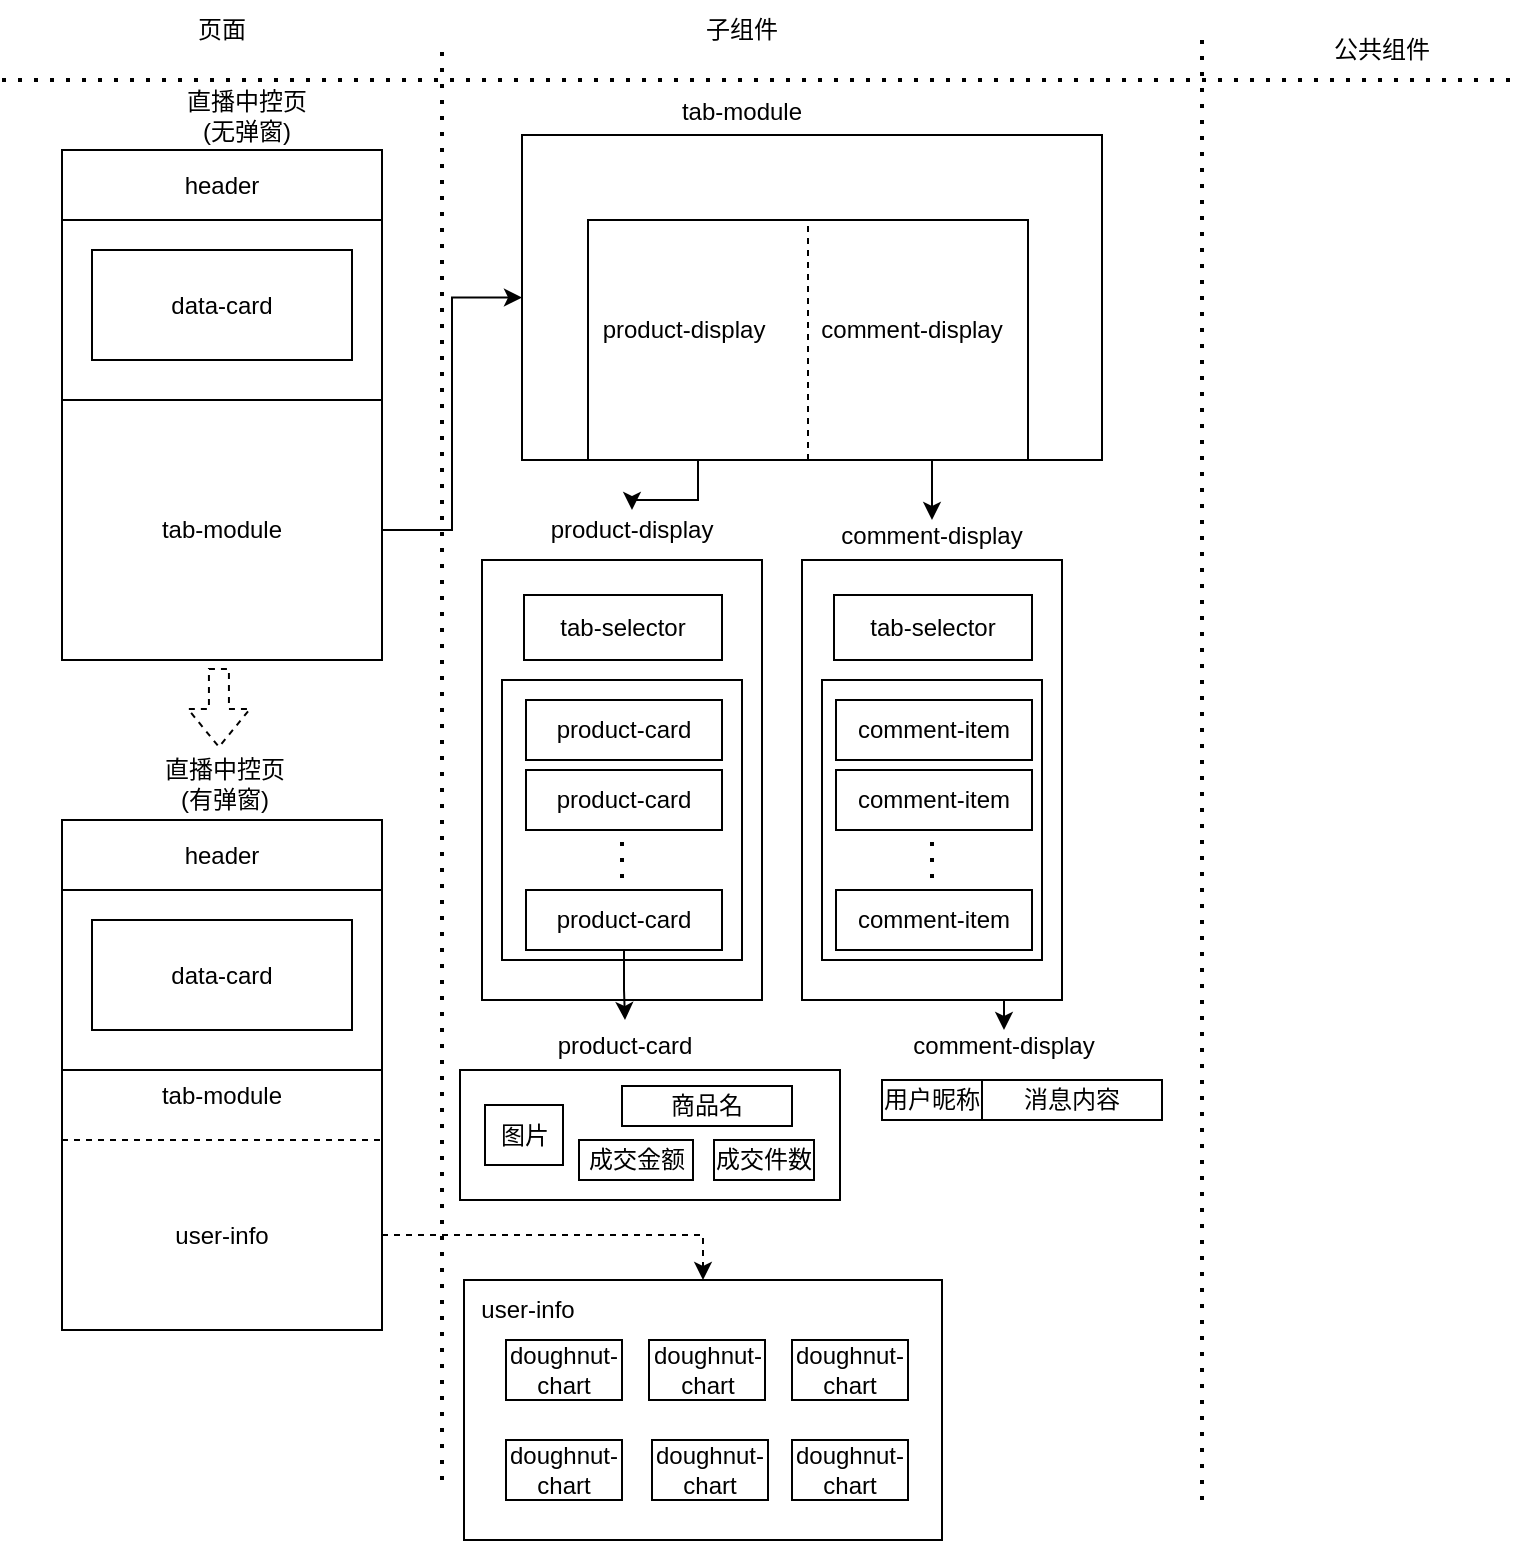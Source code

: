 <mxfile version="20.2.3" type="github" pages="2">
  <diagram id="TxUpOMJJKONMRMzJ9cgT" name="第 1 页">
    <mxGraphModel dx="1275" dy="721" grid="1" gridSize="10" guides="1" tooltips="1" connect="1" arrows="1" fold="1" page="1" pageScale="1" pageWidth="827" pageHeight="1169" math="0" shadow="0">
      <root>
        <mxCell id="0" />
        <mxCell id="1" parent="0" />
        <mxCell id="NUVWgExi74bJsqKRxpok-1" value="" style="endArrow=none;dashed=1;html=1;dashPattern=1 3;strokeWidth=2;rounded=0;" parent="1" edge="1">
          <mxGeometry width="50" height="50" relative="1" as="geometry">
            <mxPoint x="50" y="120" as="sourcePoint" />
            <mxPoint x="810" y="120" as="targetPoint" />
          </mxGeometry>
        </mxCell>
        <mxCell id="NUVWgExi74bJsqKRxpok-2" value="" style="rounded=0;whiteSpace=wrap;html=1;fillStyle=solid;fillColor=none;" parent="1" vertex="1">
          <mxGeometry x="80" y="155" width="160" height="255" as="geometry" />
        </mxCell>
        <mxCell id="NUVWgExi74bJsqKRxpok-4" value="header" style="rounded=0;whiteSpace=wrap;html=1;fillStyle=solid;fillColor=none;" parent="1" vertex="1">
          <mxGeometry x="80" y="155" width="160" height="35" as="geometry" />
        </mxCell>
        <mxCell id="NUVWgExi74bJsqKRxpok-6" value="data-card" style="rounded=0;whiteSpace=wrap;html=1;fillStyle=solid;fillColor=none;" parent="1" vertex="1">
          <mxGeometry x="95" y="205" width="130" height="55" as="geometry" />
        </mxCell>
        <mxCell id="NUVWgExi74bJsqKRxpok-74" style="edgeStyle=orthogonalEdgeStyle;rounded=0;orthogonalLoop=1;jettySize=auto;html=1;exitX=1;exitY=0.5;exitDx=0;exitDy=0;entryX=0;entryY=0.5;entryDx=0;entryDy=0;" parent="1" source="NUVWgExi74bJsqKRxpok-7" target="NUVWgExi74bJsqKRxpok-18" edge="1">
          <mxGeometry relative="1" as="geometry" />
        </mxCell>
        <mxCell id="NUVWgExi74bJsqKRxpok-7" value="tab-module" style="rounded=0;whiteSpace=wrap;html=1;fillStyle=solid;fillColor=none;" parent="1" vertex="1">
          <mxGeometry x="80" y="280" width="160" height="130" as="geometry" />
        </mxCell>
        <mxCell id="NUVWgExi74bJsqKRxpok-9" value="" style="endArrow=none;dashed=1;html=1;dashPattern=1 3;strokeWidth=2;rounded=0;" parent="1" edge="1">
          <mxGeometry width="50" height="50" relative="1" as="geometry">
            <mxPoint x="270" y="820" as="sourcePoint" />
            <mxPoint x="270" y="100" as="targetPoint" />
          </mxGeometry>
        </mxCell>
        <mxCell id="NUVWgExi74bJsqKRxpok-13" value="页面" style="text;html=1;strokeColor=none;fillColor=none;align=center;verticalAlign=middle;whiteSpace=wrap;rounded=0;fillStyle=solid;" parent="1" vertex="1">
          <mxGeometry x="130" y="80" width="60" height="30" as="geometry" />
        </mxCell>
        <mxCell id="NUVWgExi74bJsqKRxpok-16" value="子组件" style="text;html=1;strokeColor=none;fillColor=none;align=center;verticalAlign=middle;whiteSpace=wrap;rounded=0;fillStyle=solid;" parent="1" vertex="1">
          <mxGeometry x="390" y="80" width="60" height="30" as="geometry" />
        </mxCell>
        <mxCell id="NUVWgExi74bJsqKRxpok-17" value="" style="endArrow=none;dashed=1;html=1;dashPattern=1 3;strokeWidth=2;rounded=0;" parent="1" edge="1">
          <mxGeometry width="50" height="50" relative="1" as="geometry">
            <mxPoint x="650" y="830" as="sourcePoint" />
            <mxPoint x="650" y="100" as="targetPoint" />
          </mxGeometry>
        </mxCell>
        <mxCell id="NUVWgExi74bJsqKRxpok-18" value="" style="rounded=0;whiteSpace=wrap;html=1;fillStyle=solid;fillColor=none;" parent="1" vertex="1">
          <mxGeometry x="310" y="147.5" width="290" height="162.5" as="geometry" />
        </mxCell>
        <mxCell id="NUVWgExi74bJsqKRxpok-20" value="tab-module" style="text;html=1;strokeColor=none;fillColor=none;align=center;verticalAlign=middle;whiteSpace=wrap;rounded=0;fillStyle=solid;" parent="1" vertex="1">
          <mxGeometry x="385" y="125" width="70" height="22.5" as="geometry" />
        </mxCell>
        <mxCell id="NUVWgExi74bJsqKRxpok-64" style="edgeStyle=orthogonalEdgeStyle;rounded=0;orthogonalLoop=1;jettySize=auto;html=1;exitX=0.25;exitY=1;exitDx=0;exitDy=0;entryX=0.5;entryY=0;entryDx=0;entryDy=0;" parent="1" source="NUVWgExi74bJsqKRxpok-24" target="NUVWgExi74bJsqKRxpok-34" edge="1">
          <mxGeometry relative="1" as="geometry">
            <Array as="points">
              <mxPoint x="398" y="330" />
              <mxPoint x="365" y="330" />
            </Array>
          </mxGeometry>
        </mxCell>
        <mxCell id="NUVWgExi74bJsqKRxpok-65" style="edgeStyle=orthogonalEdgeStyle;rounded=0;orthogonalLoop=1;jettySize=auto;html=1;exitX=0.75;exitY=1;exitDx=0;exitDy=0;entryX=0.5;entryY=0;entryDx=0;entryDy=0;" parent="1" source="NUVWgExi74bJsqKRxpok-24" target="NUVWgExi74bJsqKRxpok-44" edge="1">
          <mxGeometry relative="1" as="geometry" />
        </mxCell>
        <mxCell id="NUVWgExi74bJsqKRxpok-24" value="" style="rounded=0;whiteSpace=wrap;html=1;fillStyle=solid;fillColor=none;" parent="1" vertex="1">
          <mxGeometry x="343" y="190" width="220" height="120" as="geometry" />
        </mxCell>
        <mxCell id="NUVWgExi74bJsqKRxpok-25" value="" style="endArrow=none;dashed=1;html=1;rounded=0;exitX=0.5;exitY=1;exitDx=0;exitDy=0;entryX=0.5;entryY=0;entryDx=0;entryDy=0;" parent="1" source="NUVWgExi74bJsqKRxpok-24" target="NUVWgExi74bJsqKRxpok-24" edge="1">
          <mxGeometry width="50" height="50" relative="1" as="geometry">
            <mxPoint x="380" y="240" as="sourcePoint" />
            <mxPoint x="430" y="220" as="targetPoint" />
          </mxGeometry>
        </mxCell>
        <mxCell id="NUVWgExi74bJsqKRxpok-28" value="product-display" style="text;html=1;strokeColor=none;fillColor=none;align=center;verticalAlign=middle;whiteSpace=wrap;rounded=0;fillStyle=solid;" parent="1" vertex="1">
          <mxGeometry x="349" y="230" width="84" height="30" as="geometry" />
        </mxCell>
        <mxCell id="NUVWgExi74bJsqKRxpok-29" value="comment-display" style="text;html=1;strokeColor=none;fillColor=none;align=center;verticalAlign=middle;whiteSpace=wrap;rounded=0;fillStyle=solid;" parent="1" vertex="1">
          <mxGeometry x="455" y="232.5" width="100" height="25" as="geometry" />
        </mxCell>
        <mxCell id="NUVWgExi74bJsqKRxpok-33" value="" style="rounded=0;whiteSpace=wrap;html=1;fillStyle=solid;fillColor=none;" parent="1" vertex="1">
          <mxGeometry x="290" y="360" width="140" height="220" as="geometry" />
        </mxCell>
        <mxCell id="NUVWgExi74bJsqKRxpok-34" value="product-display" style="text;html=1;strokeColor=none;fillColor=none;align=center;verticalAlign=middle;whiteSpace=wrap;rounded=0;fillStyle=solid;" parent="1" vertex="1">
          <mxGeometry x="322" y="335" width="86" height="20" as="geometry" />
        </mxCell>
        <mxCell id="NUVWgExi74bJsqKRxpok-35" value="tab-selector" style="rounded=0;whiteSpace=wrap;html=1;fillStyle=solid;fillColor=none;" parent="1" vertex="1">
          <mxGeometry x="311" y="377.5" width="99" height="32.5" as="geometry" />
        </mxCell>
        <mxCell id="NUVWgExi74bJsqKRxpok-36" value="" style="rounded=0;whiteSpace=wrap;html=1;fillStyle=solid;fillColor=none;" parent="1" vertex="1">
          <mxGeometry x="300" y="420" width="120" height="140" as="geometry" />
        </mxCell>
        <mxCell id="NUVWgExi74bJsqKRxpok-38" value="product-card" style="rounded=0;whiteSpace=wrap;html=1;fillStyle=solid;fillColor=none;" parent="1" vertex="1">
          <mxGeometry x="312" y="430" width="98" height="30" as="geometry" />
        </mxCell>
        <mxCell id="NUVWgExi74bJsqKRxpok-39" value="product-card" style="rounded=0;whiteSpace=wrap;html=1;fillStyle=solid;fillColor=none;" parent="1" vertex="1">
          <mxGeometry x="312" y="465" width="98" height="30" as="geometry" />
        </mxCell>
        <mxCell id="NUVWgExi74bJsqKRxpok-41" value="" style="endArrow=none;dashed=1;html=1;dashPattern=1 3;strokeWidth=2;rounded=0;" parent="1" edge="1">
          <mxGeometry width="50" height="50" relative="1" as="geometry">
            <mxPoint x="360" y="519" as="sourcePoint" />
            <mxPoint x="360" y="499" as="targetPoint" />
          </mxGeometry>
        </mxCell>
        <mxCell id="NUVWgExi74bJsqKRxpok-67" style="edgeStyle=orthogonalEdgeStyle;rounded=0;orthogonalLoop=1;jettySize=auto;html=1;exitX=0.5;exitY=1;exitDx=0;exitDy=0;" parent="1" source="NUVWgExi74bJsqKRxpok-42" target="NUVWgExi74bJsqKRxpok-53" edge="1">
          <mxGeometry relative="1" as="geometry" />
        </mxCell>
        <mxCell id="NUVWgExi74bJsqKRxpok-42" value="product-card" style="rounded=0;whiteSpace=wrap;html=1;fillStyle=solid;fillColor=none;" parent="1" vertex="1">
          <mxGeometry x="312" y="525" width="98" height="30" as="geometry" />
        </mxCell>
        <mxCell id="NUVWgExi74bJsqKRxpok-73" style="edgeStyle=orthogonalEdgeStyle;rounded=0;orthogonalLoop=1;jettySize=auto;html=1;exitX=0.5;exitY=1;exitDx=0;exitDy=0;entryX=0.5;entryY=0;entryDx=0;entryDy=0;" parent="1" source="NUVWgExi74bJsqKRxpok-43" target="NUVWgExi74bJsqKRxpok-59" edge="1">
          <mxGeometry relative="1" as="geometry" />
        </mxCell>
        <mxCell id="NUVWgExi74bJsqKRxpok-43" value="" style="rounded=0;whiteSpace=wrap;html=1;fillStyle=solid;fillColor=none;" parent="1" vertex="1">
          <mxGeometry x="450" y="360" width="130" height="220" as="geometry" />
        </mxCell>
        <mxCell id="NUVWgExi74bJsqKRxpok-44" value="comment-display" style="text;html=1;strokeColor=none;fillColor=none;align=center;verticalAlign=middle;whiteSpace=wrap;rounded=0;fillStyle=solid;" parent="1" vertex="1">
          <mxGeometry x="466" y="340" width="98" height="15" as="geometry" />
        </mxCell>
        <mxCell id="NUVWgExi74bJsqKRxpok-45" value="tab-selector" style="rounded=0;whiteSpace=wrap;html=1;fillStyle=solid;fillColor=none;" parent="1" vertex="1">
          <mxGeometry x="466" y="377.5" width="99" height="32.5" as="geometry" />
        </mxCell>
        <mxCell id="NUVWgExi74bJsqKRxpok-47" value="" style="rounded=0;whiteSpace=wrap;html=1;fillStyle=solid;fillColor=none;" parent="1" vertex="1">
          <mxGeometry x="460" y="420" width="110" height="140" as="geometry" />
        </mxCell>
        <mxCell id="NUVWgExi74bJsqKRxpok-48" value="comment-item" style="rounded=0;whiteSpace=wrap;html=1;fillStyle=solid;fillColor=none;" parent="1" vertex="1">
          <mxGeometry x="467" y="430" width="98" height="30" as="geometry" />
        </mxCell>
        <mxCell id="NUVWgExi74bJsqKRxpok-49" value="comment-item" style="rounded=0;whiteSpace=wrap;html=1;fillStyle=solid;fillColor=none;" parent="1" vertex="1">
          <mxGeometry x="467" y="465" width="98" height="30" as="geometry" />
        </mxCell>
        <mxCell id="NUVWgExi74bJsqKRxpok-50" value="" style="endArrow=none;dashed=1;html=1;dashPattern=1 3;strokeWidth=2;rounded=0;" parent="1" edge="1">
          <mxGeometry width="50" height="50" relative="1" as="geometry">
            <mxPoint x="515" y="519" as="sourcePoint" />
            <mxPoint x="515" y="499" as="targetPoint" />
          </mxGeometry>
        </mxCell>
        <mxCell id="NUVWgExi74bJsqKRxpok-51" value="comment-item" style="rounded=0;whiteSpace=wrap;html=1;fillStyle=solid;fillColor=none;" parent="1" vertex="1">
          <mxGeometry x="467" y="525" width="98" height="30" as="geometry" />
        </mxCell>
        <mxCell id="NUVWgExi74bJsqKRxpok-52" value="" style="rounded=0;whiteSpace=wrap;html=1;fillStyle=solid;fillColor=none;" parent="1" vertex="1">
          <mxGeometry x="279" y="615" width="190" height="65" as="geometry" />
        </mxCell>
        <mxCell id="NUVWgExi74bJsqKRxpok-53" value="product-card" style="text;html=1;strokeColor=none;fillColor=none;align=center;verticalAlign=middle;whiteSpace=wrap;rounded=0;fillStyle=solid;" parent="1" vertex="1">
          <mxGeometry x="322" y="590" width="79" height="25" as="geometry" />
        </mxCell>
        <mxCell id="NUVWgExi74bJsqKRxpok-55" value="图片" style="rounded=0;whiteSpace=wrap;html=1;fillStyle=solid;fillColor=none;" parent="1" vertex="1">
          <mxGeometry x="291.5" y="632.5" width="39" height="30" as="geometry" />
        </mxCell>
        <mxCell id="NUVWgExi74bJsqKRxpok-56" value="商品名" style="rounded=0;whiteSpace=wrap;html=1;fillStyle=solid;fillColor=none;" parent="1" vertex="1">
          <mxGeometry x="360" y="623" width="85" height="20" as="geometry" />
        </mxCell>
        <mxCell id="NUVWgExi74bJsqKRxpok-57" value="成交金额" style="rounded=0;whiteSpace=wrap;html=1;fillStyle=solid;fillColor=none;" parent="1" vertex="1">
          <mxGeometry x="338.5" y="650" width="57" height="20" as="geometry" />
        </mxCell>
        <mxCell id="NUVWgExi74bJsqKRxpok-58" value="成交件数" style="rounded=0;whiteSpace=wrap;html=1;fillStyle=solid;fillColor=none;" parent="1" vertex="1">
          <mxGeometry x="406" y="650" width="50" height="20" as="geometry" />
        </mxCell>
        <mxCell id="NUVWgExi74bJsqKRxpok-59" value="comment-display" style="text;html=1;strokeColor=none;fillColor=none;align=center;verticalAlign=middle;whiteSpace=wrap;rounded=0;fillStyle=solid;" parent="1" vertex="1">
          <mxGeometry x="502" y="595" width="98" height="15" as="geometry" />
        </mxCell>
        <mxCell id="NUVWgExi74bJsqKRxpok-60" value="消息内容" style="rounded=0;whiteSpace=wrap;html=1;fillStyle=solid;fillColor=none;" parent="1" vertex="1">
          <mxGeometry x="540" y="620" width="90" height="20" as="geometry" />
        </mxCell>
        <mxCell id="NUVWgExi74bJsqKRxpok-61" value="用户昵称" style="rounded=0;whiteSpace=wrap;html=1;fillStyle=solid;fillColor=none;" parent="1" vertex="1">
          <mxGeometry x="490" y="620" width="50" height="20" as="geometry" />
        </mxCell>
        <mxCell id="NUVWgExi74bJsqKRxpok-76" value="公共组件" style="text;html=1;strokeColor=none;fillColor=none;align=center;verticalAlign=middle;whiteSpace=wrap;rounded=0;fillStyle=solid;" parent="1" vertex="1">
          <mxGeometry x="710" y="90" width="60" height="30" as="geometry" />
        </mxCell>
        <mxCell id="NUVWgExi74bJsqKRxpok-77" value="" style="shape=flexArrow;endArrow=classic;html=1;rounded=0;dashed=1;" parent="1" edge="1">
          <mxGeometry width="50" height="50" relative="1" as="geometry">
            <mxPoint x="158.47" y="414" as="sourcePoint" />
            <mxPoint x="158.47" y="454" as="targetPoint" />
          </mxGeometry>
        </mxCell>
        <mxCell id="NUVWgExi74bJsqKRxpok-78" value="" style="rounded=0;whiteSpace=wrap;html=1;fillStyle=solid;fillColor=none;" parent="1" vertex="1">
          <mxGeometry x="80" y="490" width="160" height="255" as="geometry" />
        </mxCell>
        <mxCell id="NUVWgExi74bJsqKRxpok-79" value="header" style="rounded=0;whiteSpace=wrap;html=1;fillStyle=solid;fillColor=none;" parent="1" vertex="1">
          <mxGeometry x="80" y="490" width="160" height="35" as="geometry" />
        </mxCell>
        <mxCell id="NUVWgExi74bJsqKRxpok-80" value="data-card" style="rounded=0;whiteSpace=wrap;html=1;fillStyle=solid;fillColor=none;" parent="1" vertex="1">
          <mxGeometry x="95" y="540" width="130" height="55" as="geometry" />
        </mxCell>
        <mxCell id="NUVWgExi74bJsqKRxpok-81" value="" style="rounded=0;whiteSpace=wrap;html=1;fillStyle=solid;fillColor=none;" parent="1" vertex="1">
          <mxGeometry x="80" y="615" width="160" height="130" as="geometry" />
        </mxCell>
        <mxCell id="NUVWgExi74bJsqKRxpok-82" value="tab-module" style="text;html=1;strokeColor=none;fillColor=none;align=center;verticalAlign=middle;whiteSpace=wrap;rounded=0;fillStyle=solid;" parent="1" vertex="1">
          <mxGeometry x="125" y="615" width="70" height="25" as="geometry" />
        </mxCell>
        <mxCell id="NUVWgExi74bJsqKRxpok-102" style="edgeStyle=orthogonalEdgeStyle;rounded=0;orthogonalLoop=1;jettySize=auto;html=1;entryX=0.5;entryY=0;entryDx=0;entryDy=0;dashed=1;" parent="1" source="NUVWgExi74bJsqKRxpok-86" target="NUVWgExi74bJsqKRxpok-90" edge="1">
          <mxGeometry relative="1" as="geometry" />
        </mxCell>
        <mxCell id="NUVWgExi74bJsqKRxpok-86" value="user-info" style="rounded=0;whiteSpace=wrap;html=1;fillStyle=solid;fillColor=none;dashed=1;" parent="1" vertex="1">
          <mxGeometry x="80" y="650" width="160" height="95" as="geometry" />
        </mxCell>
        <mxCell id="NUVWgExi74bJsqKRxpok-87" value="直播中控页&lt;br&gt;(无弹窗)" style="text;html=1;strokeColor=none;fillColor=none;align=center;verticalAlign=middle;whiteSpace=wrap;rounded=0;dashed=1;fillStyle=solid;" parent="1" vertex="1">
          <mxGeometry x="125" y="125" width="95" height="25" as="geometry" />
        </mxCell>
        <mxCell id="NUVWgExi74bJsqKRxpok-88" value="直播中控页&lt;br&gt;(有弹窗)" style="text;html=1;strokeColor=none;fillColor=none;align=center;verticalAlign=middle;whiteSpace=wrap;rounded=0;dashed=1;fillStyle=solid;" parent="1" vertex="1">
          <mxGeometry x="113.5" y="459" width="95" height="25" as="geometry" />
        </mxCell>
        <mxCell id="NUVWgExi74bJsqKRxpok-90" value="" style="rounded=0;whiteSpace=wrap;html=1;fillStyle=solid;fillColor=none;" parent="1" vertex="1">
          <mxGeometry x="281" y="720" width="239" height="130" as="geometry" />
        </mxCell>
        <mxCell id="NUVWgExi74bJsqKRxpok-94" value="user-info" style="text;html=1;strokeColor=none;fillColor=none;align=center;verticalAlign=middle;whiteSpace=wrap;rounded=0;fillStyle=solid;" parent="1" vertex="1">
          <mxGeometry x="283" y="720" width="60" height="30" as="geometry" />
        </mxCell>
        <mxCell id="NUVWgExi74bJsqKRxpok-96" value="doughnut-chart" style="rounded=0;whiteSpace=wrap;html=1;fillStyle=solid;fillColor=none;" parent="1" vertex="1">
          <mxGeometry x="302" y="750" width="58" height="30" as="geometry" />
        </mxCell>
        <mxCell id="NUVWgExi74bJsqKRxpok-97" value="doughnut-chart" style="rounded=0;whiteSpace=wrap;html=1;fillStyle=solid;fillColor=none;" parent="1" vertex="1">
          <mxGeometry x="373.5" y="750" width="58" height="30" as="geometry" />
        </mxCell>
        <mxCell id="NUVWgExi74bJsqKRxpok-98" value="doughnut-chart" style="rounded=0;whiteSpace=wrap;html=1;fillStyle=solid;fillColor=none;" parent="1" vertex="1">
          <mxGeometry x="302" y="800" width="58" height="30" as="geometry" />
        </mxCell>
        <mxCell id="NUVWgExi74bJsqKRxpok-99" value="doughnut-chart" style="rounded=0;whiteSpace=wrap;html=1;fillStyle=solid;fillColor=none;" parent="1" vertex="1">
          <mxGeometry x="375" y="800" width="58" height="30" as="geometry" />
        </mxCell>
        <mxCell id="NUVWgExi74bJsqKRxpok-100" value="doughnut-chart" style="rounded=0;whiteSpace=wrap;html=1;fillStyle=solid;fillColor=none;" parent="1" vertex="1">
          <mxGeometry x="445" y="750" width="58" height="30" as="geometry" />
        </mxCell>
        <mxCell id="NUVWgExi74bJsqKRxpok-101" value="doughnut-chart" style="rounded=0;whiteSpace=wrap;html=1;fillStyle=solid;fillColor=none;" parent="1" vertex="1">
          <mxGeometry x="445" y="800" width="58" height="30" as="geometry" />
        </mxCell>
      </root>
    </mxGraphModel>
  </diagram>
  <diagram id="VGAMLGy2pDshRPO5VxWp" name="第 2 页">
    <mxGraphModel dx="1214" dy="687" grid="1" gridSize="6" guides="1" tooltips="1" connect="1" arrows="1" fold="1" page="1" pageScale="1" pageWidth="827" pageHeight="1169" math="0" shadow="0">
      <root>
        <mxCell id="0" />
        <mxCell id="1" parent="0" />
        <mxCell id="jlSKy80MWfQZGo_qz9iX-1" value="No-Data&lt;br&gt;(未开播)" style="rounded=0;whiteSpace=wrap;html=1;" vertex="1" parent="1">
          <mxGeometry x="24" y="38" width="141" height="197" as="geometry" />
        </mxCell>
        <mxCell id="jlSKy80MWfQZGo_qz9iX-2" value="No-Data&lt;br&gt;(无对应类型评论)" style="rounded=0;whiteSpace=wrap;html=1;" vertex="1" parent="1">
          <mxGeometry x="194" y="38" width="137" height="198" as="geometry" />
        </mxCell>
        <mxCell id="jlSKy80MWfQZGo_qz9iX-3" value="tab1" style="rounded=0;whiteSpace=wrap;html=1;fillColor=#dae8fc;strokeColor=#6c8ebf;" vertex="1" parent="1">
          <mxGeometry x="200" y="53" width="35" height="16" as="geometry" />
        </mxCell>
        <mxCell id="jlSKy80MWfQZGo_qz9iX-4" value="tab2" style="rounded=0;whiteSpace=wrap;html=1;" vertex="1" parent="1">
          <mxGeometry x="240" y="53" width="35" height="16" as="geometry" />
        </mxCell>
        <mxCell id="jlSKy80MWfQZGo_qz9iX-5" value="tab3" style="rounded=0;whiteSpace=wrap;html=1;" vertex="1" parent="1">
          <mxGeometry x="280" y="53" width="35" height="16" as="geometry" />
        </mxCell>
        <mxCell id="jlSKy80MWfQZGo_qz9iX-7" value="" style="rounded=0;whiteSpace=wrap;html=1;" vertex="1" parent="1">
          <mxGeometry x="352" y="38" width="141" height="198" as="geometry" />
        </mxCell>
        <mxCell id="jlSKy80MWfQZGo_qz9iX-8" value="tab1" style="rounded=0;whiteSpace=wrap;html=1;fillColor=#dae8fc;strokeColor=#6c8ebf;" vertex="1" parent="1">
          <mxGeometry x="358" y="53" width="35" height="16" as="geometry" />
        </mxCell>
        <mxCell id="jlSKy80MWfQZGo_qz9iX-9" value="tab2" style="rounded=0;whiteSpace=wrap;html=1;" vertex="1" parent="1">
          <mxGeometry x="398" y="53" width="35" height="16" as="geometry" />
        </mxCell>
        <mxCell id="jlSKy80MWfQZGo_qz9iX-10" value="tab3" style="rounded=0;whiteSpace=wrap;html=1;" vertex="1" parent="1">
          <mxGeometry x="438" y="53" width="35" height="16" as="geometry" />
        </mxCell>
        <mxCell id="jlSKy80MWfQZGo_qz9iX-11" value="commentItem_1" style="rounded=0;whiteSpace=wrap;html=1;" vertex="1" parent="1">
          <mxGeometry x="362" y="77" width="118" height="21" as="geometry" />
        </mxCell>
        <mxCell id="jlSKy80MWfQZGo_qz9iX-12" value="commentItem_2" style="rounded=0;whiteSpace=wrap;html=1;" vertex="1" parent="1">
          <mxGeometry x="362" y="108" width="118" height="21" as="geometry" />
        </mxCell>
        <mxCell id="jlSKy80MWfQZGo_qz9iX-13" value="commentItem_3" style="rounded=0;whiteSpace=wrap;html=1;" vertex="1" parent="1">
          <mxGeometry x="362" y="137" width="118" height="21" as="geometry" />
        </mxCell>
        <mxCell id="jlSKy80MWfQZGo_qz9iX-74" style="edgeStyle=orthogonalEdgeStyle;rounded=0;orthogonalLoop=1;jettySize=auto;html=1;exitX=1;exitY=0.5;exitDx=0;exitDy=0;entryX=0;entryY=0.5;entryDx=0;entryDy=0;dashed=1;endArrow=classic;endFill=1;strokeWidth=1;" edge="1" parent="1" source="jlSKy80MWfQZGo_qz9iX-14" target="jlSKy80MWfQZGo_qz9iX-25">
          <mxGeometry relative="1" as="geometry" />
        </mxCell>
        <mxCell id="jlSKy80MWfQZGo_qz9iX-14" value="commentItem_n" style="rounded=0;whiteSpace=wrap;html=1;" vertex="1" parent="1">
          <mxGeometry x="362" y="180" width="118" height="21" as="geometry" />
        </mxCell>
        <mxCell id="jlSKy80MWfQZGo_qz9iX-25" value="cursor" style="text;html=1;strokeColor=none;fillColor=none;align=center;verticalAlign=middle;whiteSpace=wrap;rounded=0;" vertex="1" parent="1">
          <mxGeometry x="510" y="179" width="41" height="22" as="geometry" />
        </mxCell>
        <mxCell id="jlSKy80MWfQZGo_qz9iX-27" value="" style="shape=curlyBracket;whiteSpace=wrap;html=1;rounded=1;flipH=1;size=0.5;" vertex="1" parent="1">
          <mxGeometry x="480.5" y="84" width="41.5" height="102" as="geometry" />
        </mxCell>
        <mxCell id="jlSKy80MWfQZGo_qz9iX-30" value="commentList" style="text;html=1;strokeColor=none;fillColor=none;align=center;verticalAlign=middle;whiteSpace=wrap;rounded=0;" vertex="1" parent="1">
          <mxGeometry x="526" y="120" width="60" height="30" as="geometry" />
        </mxCell>
        <mxCell id="jlSKy80MWfQZGo_qz9iX-32" value="" style="endArrow=none;dashed=1;html=1;rounded=0;strokeWidth=1;" edge="1" parent="1">
          <mxGeometry width="50" height="50" relative="1" as="geometry">
            <mxPoint x="420.6" y="176.5" as="sourcePoint" />
            <mxPoint x="420.6" y="162.5" as="targetPoint" />
          </mxGeometry>
        </mxCell>
        <mxCell id="jlSKy80MWfQZGo_qz9iX-48" value="" style="rounded=0;whiteSpace=wrap;html=1;" vertex="1" parent="1">
          <mxGeometry x="352" y="310" width="141" height="198" as="geometry" />
        </mxCell>
        <mxCell id="jlSKy80MWfQZGo_qz9iX-49" value="tab1" style="rounded=0;whiteSpace=wrap;html=1;fillColor=#dae8fc;strokeColor=#6c8ebf;" vertex="1" parent="1">
          <mxGeometry x="358" y="325" width="35" height="16" as="geometry" />
        </mxCell>
        <mxCell id="jlSKy80MWfQZGo_qz9iX-50" value="tab2" style="rounded=0;whiteSpace=wrap;html=1;" vertex="1" parent="1">
          <mxGeometry x="398" y="325" width="35" height="16" as="geometry" />
        </mxCell>
        <mxCell id="jlSKy80MWfQZGo_qz9iX-51" value="tab3" style="rounded=0;whiteSpace=wrap;html=1;" vertex="1" parent="1">
          <mxGeometry x="438" y="325" width="35" height="16" as="geometry" />
        </mxCell>
        <mxCell id="jlSKy80MWfQZGo_qz9iX-52" value="commentItem_1" style="rounded=0;whiteSpace=wrap;html=1;" vertex="1" parent="1">
          <mxGeometry x="362" y="349" width="118" height="21" as="geometry" />
        </mxCell>
        <mxCell id="jlSKy80MWfQZGo_qz9iX-53" value="commentItem_2" style="rounded=0;whiteSpace=wrap;html=1;" vertex="1" parent="1">
          <mxGeometry x="362" y="378" width="118" height="21" as="geometry" />
        </mxCell>
        <mxCell id="jlSKy80MWfQZGo_qz9iX-54" value="commentItem_3" style="rounded=0;whiteSpace=wrap;html=1;" vertex="1" parent="1">
          <mxGeometry x="362" y="409" width="118" height="21" as="geometry" />
        </mxCell>
        <mxCell id="jlSKy80MWfQZGo_qz9iX-56" value="commentItem_n" style="rounded=0;whiteSpace=wrap;html=1;" vertex="1" parent="1">
          <mxGeometry x="362.5" y="456" width="118" height="21" as="geometry" />
        </mxCell>
        <mxCell id="jlSKy80MWfQZGo_qz9iX-57" value="cursor" style="text;html=1;strokeColor=none;fillColor=none;align=center;verticalAlign=middle;whiteSpace=wrap;rounded=0;" vertex="1" parent="1">
          <mxGeometry x="510" y="573" width="41" height="22" as="geometry" />
        </mxCell>
        <mxCell id="jlSKy80MWfQZGo_qz9iX-58" value="" style="shape=curlyBracket;whiteSpace=wrap;html=1;rounded=1;flipH=1;size=0.5;" vertex="1" parent="1">
          <mxGeometry x="480.5" y="356" width="35.5" height="112" as="geometry" />
        </mxCell>
        <mxCell id="jlSKy80MWfQZGo_qz9iX-59" value="" style="endArrow=none;dashed=1;html=1;rounded=0;strokeWidth=1;" edge="1" parent="1">
          <mxGeometry width="50" height="50" relative="1" as="geometry">
            <mxPoint x="422.1" y="452" as="sourcePoint" />
            <mxPoint x="422.1" y="438" as="targetPoint" />
          </mxGeometry>
        </mxCell>
        <mxCell id="jlSKy80MWfQZGo_qz9iX-61" value="" style="rounded=0;whiteSpace=wrap;html=1;dashed=1;" vertex="1" parent="1">
          <mxGeometry x="352" y="508" width="141" height="92" as="geometry" />
        </mxCell>
        <mxCell id="jlSKy80MWfQZGo_qz9iX-62" value="commentItem_n+1" style="rounded=0;whiteSpace=wrap;html=1;" vertex="1" parent="1">
          <mxGeometry x="363.5" y="516" width="118" height="21" as="geometry" />
        </mxCell>
        <mxCell id="jlSKy80MWfQZGo_qz9iX-63" value="commentItem_n+2" style="rounded=0;whiteSpace=wrap;html=1;" vertex="1" parent="1">
          <mxGeometry x="363.5" y="546" width="118" height="21" as="geometry" />
        </mxCell>
        <mxCell id="jlSKy80MWfQZGo_qz9iX-65" style="edgeStyle=orthogonalEdgeStyle;rounded=0;orthogonalLoop=1;jettySize=auto;html=1;exitX=1;exitY=0.5;exitDx=0;exitDy=0;dashed=1;endArrow=classic;endFill=1;strokeWidth=1;" edge="1" parent="1" source="jlSKy80MWfQZGo_qz9iX-64">
          <mxGeometry relative="1" as="geometry">
            <mxPoint x="510" y="584.6" as="targetPoint" />
          </mxGeometry>
        </mxCell>
        <mxCell id="jlSKy80MWfQZGo_qz9iX-64" value="commentItem_n+3" style="rounded=0;whiteSpace=wrap;html=1;" vertex="1" parent="1">
          <mxGeometry x="363.5" y="574" width="118" height="21" as="geometry" />
        </mxCell>
        <mxCell id="jlSKy80MWfQZGo_qz9iX-66" value="commentList" style="text;html=1;strokeColor=none;fillColor=none;align=center;verticalAlign=middle;whiteSpace=wrap;rounded=0;" vertex="1" parent="1">
          <mxGeometry x="526" y="397" width="60" height="30" as="geometry" />
        </mxCell>
        <mxCell id="jlSKy80MWfQZGo_qz9iX-68" value="" style="shape=curlyBracket;whiteSpace=wrap;html=1;rounded=1;flipH=1;strokeWidth=1;fillColor=none;" vertex="1" parent="1">
          <mxGeometry x="481.5" y="522" width="34.5" height="60" as="geometry" />
        </mxCell>
        <mxCell id="jlSKy80MWfQZGo_qz9iX-70" value="stoppedCommentList" style="text;html=1;strokeColor=none;fillColor=none;align=center;verticalAlign=middle;whiteSpace=wrap;rounded=0;" vertex="1" parent="1">
          <mxGeometry x="518" y="540" width="114" height="24" as="geometry" />
        </mxCell>
        <mxCell id="jlSKy80MWfQZGo_qz9iX-77" value="newCommentNotice" style="rounded=0;whiteSpace=wrap;html=1;fillColor=#ffe6cc;strokeColor=#d79b00;" vertex="1" parent="1">
          <mxGeometry x="352" y="484" width="141" height="24" as="geometry" />
        </mxCell>
        <mxCell id="jlSKy80MWfQZGo_qz9iX-79" value="case1" style="text;html=1;strokeColor=none;fillColor=none;align=center;verticalAlign=middle;whiteSpace=wrap;rounded=0;" vertex="1" parent="1">
          <mxGeometry x="65" y="6" width="60" height="30" as="geometry" />
        </mxCell>
        <mxCell id="jlSKy80MWfQZGo_qz9iX-80" value="case2" style="text;html=1;strokeColor=none;fillColor=none;align=center;verticalAlign=middle;whiteSpace=wrap;rounded=0;" vertex="1" parent="1">
          <mxGeometry x="227" y="6" width="61" height="30" as="geometry" />
        </mxCell>
        <mxCell id="jlSKy80MWfQZGo_qz9iX-81" value="case3" style="text;html=1;strokeColor=none;fillColor=none;align=center;verticalAlign=middle;whiteSpace=wrap;rounded=0;" vertex="1" parent="1">
          <mxGeometry x="390.5" y="6" width="61" height="30" as="geometry" />
        </mxCell>
        <mxCell id="jlSKy80MWfQZGo_qz9iX-82" value="case4" style="text;html=1;strokeColor=none;fillColor=none;align=center;verticalAlign=middle;whiteSpace=wrap;rounded=0;" vertex="1" parent="1">
          <mxGeometry x="391" y="276" width="61" height="30" as="geometry" />
        </mxCell>
        <mxCell id="jlSKy80MWfQZGo_qz9iX-84" value="&lt;h1 style=&quot;font-size: 10px;&quot;&gt;&lt;span style=&quot;line-height: 0.6; font-size: 10px; font-weight: normal;&quot;&gt;&lt;font style=&quot;font-size: 10px;&quot;&gt;case1：进入中控页面的初始状态 or 直播状态关闭&lt;/font&gt;&lt;/span&gt;&lt;/h1&gt;&lt;h1 style=&quot;font-size: 10px;&quot;&gt;&lt;span style=&quot;font-weight: normal;&quot;&gt;case2：直播状态下，但暂无对应类型评论&lt;/span&gt;&lt;/h1&gt;&lt;h1 style=&quot;font-size: 10px;&quot;&gt;&lt;span style=&quot;font-weight: normal;&quot;&gt;case3：直播状态下，评论列表自动滚动&lt;/span&gt;&lt;/h1&gt;&lt;h1 style=&quot;font-size: 10px;&quot;&gt;&lt;span style=&quot;font-weight: normal;&quot;&gt;case4：直播状态下，评论列表停止滚动（新消息推送时有提示）&lt;/span&gt;&lt;/h1&gt;&lt;div style=&quot;font-size: 10px;&quot;&gt;&lt;span style=&quot;font-size: 10px; font-weight: 400;&quot;&gt;&lt;br style=&quot;font-size: 10px;&quot;&gt;&lt;/span&gt;&lt;/div&gt;" style="text;html=1;strokeColor=none;fillColor=none;spacing=0;spacingTop=0;whiteSpace=wrap;overflow=hidden;rounded=0;fontSize=10;" vertex="1" parent="1">
          <mxGeometry x="24" y="254.5" width="186" height="159.5" as="geometry" />
        </mxCell>
      </root>
    </mxGraphModel>
  </diagram>
</mxfile>
